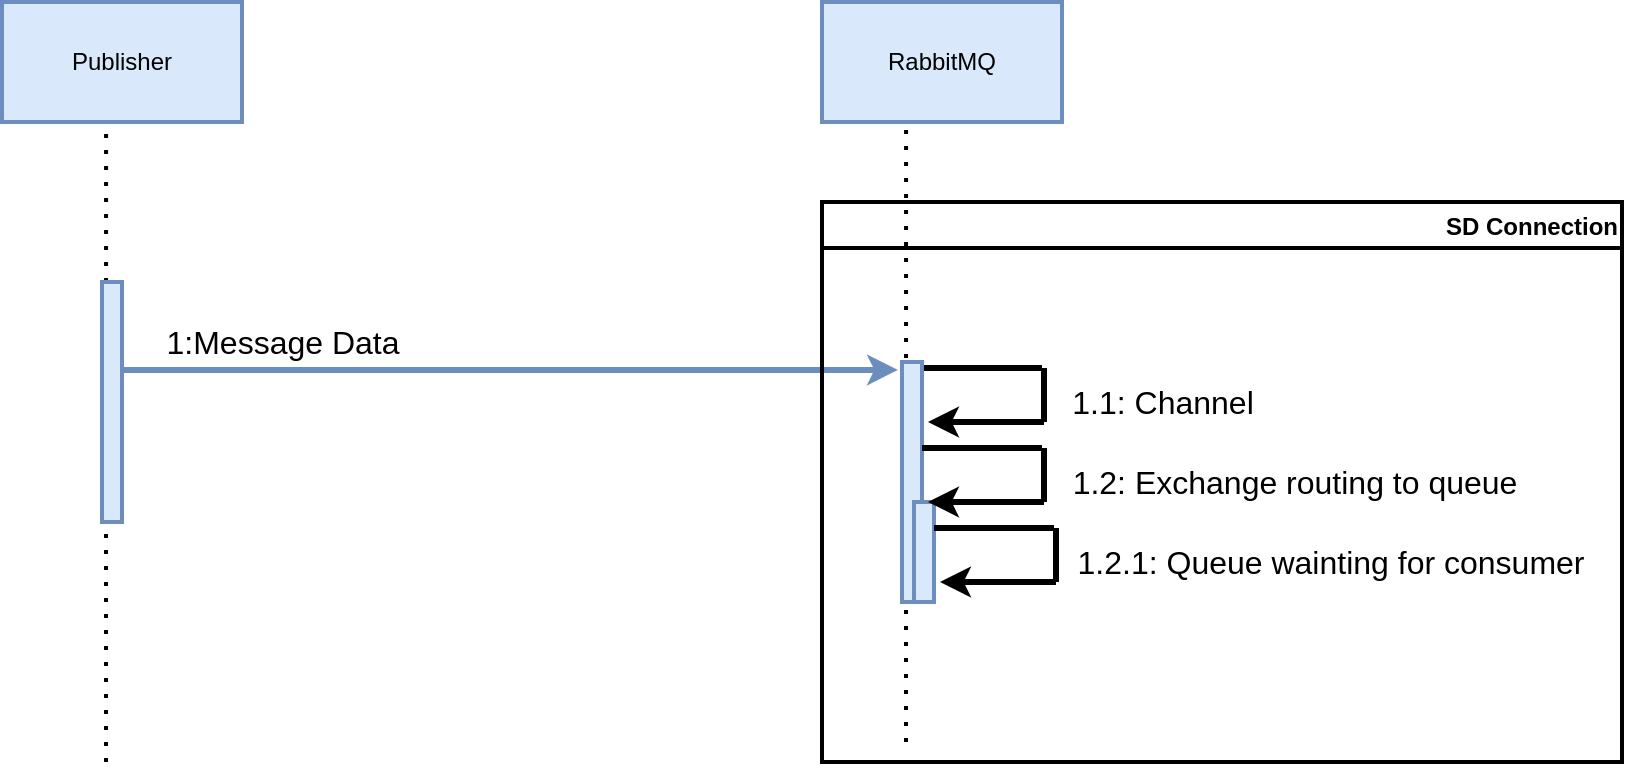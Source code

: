 <mxfile version="16.1.2" type="device" pages="2"><diagram id="gWZc2LAi-0El9aTqwHUY" name="Puslish Confirmation"><mxGraphModel dx="1235" dy="865" grid="1" gridSize="10" guides="1" tooltips="1" connect="1" arrows="1" fold="1" page="1" pageScale="1" pageWidth="827" pageHeight="1169" math="0" shadow="0"><root><mxCell id="2V2gI1m6_CTExehIaqle-0"/><mxCell id="2V2gI1m6_CTExehIaqle-1" parent="2V2gI1m6_CTExehIaqle-0"/><mxCell id="wYtlkWJRl3fbSV-HWNk5-17" value="" style="endArrow=none;dashed=1;html=1;dashPattern=1 3;strokeWidth=2;rounded=0;entryX=0.442;entryY=1.033;entryDx=0;entryDy=0;entryPerimeter=0;" edge="1" parent="2V2gI1m6_CTExehIaqle-1"><mxGeometry width="50" height="50" relative="1" as="geometry"><mxPoint x="882" y="424" as="sourcePoint"/><mxPoint x="882.04" y="95.98" as="targetPoint"/></mxGeometry></mxCell><mxCell id="_JO18_fyoS8LfBKR1ry--1" style="edgeStyle=orthogonalEdgeStyle;rounded=0;orthogonalLoop=1;jettySize=auto;html=1;entryX=-0.2;entryY=0.033;entryDx=0;entryDy=0;entryPerimeter=0;fillColor=#dae8fc;strokeColor=#6c8ebf;strokeWidth=3;" edge="1" parent="2V2gI1m6_CTExehIaqle-1" source="wYtlkWJRl3fbSV-HWNk5-18" target="wYtlkWJRl3fbSV-HWNk5-24"><mxGeometry relative="1" as="geometry"><Array as="points"><mxPoint x="1010" y="228"/><mxPoint x="1010" y="228"/></Array></mxGeometry></mxCell><mxCell id="wYtlkWJRl3fbSV-HWNk5-18" value="" style="html=1;points=[];perimeter=orthogonalPerimeter;fillColor=#dae8fc;strokeColor=#6c8ebf;strokeWidth=2;" vertex="1" parent="2V2gI1m6_CTExehIaqle-1"><mxGeometry x="880" y="184" width="10" height="120" as="geometry"/></mxCell><mxCell id="wYtlkWJRl3fbSV-HWNk5-19" value="1:Message Data" style="text;html=1;align=center;verticalAlign=middle;resizable=0;points=[];autosize=1;strokeColor=none;fillColor=none;fontSize=16;" vertex="1" parent="2V2gI1m6_CTExehIaqle-1"><mxGeometry x="905" y="204" width="130" height="20" as="geometry"/></mxCell><mxCell id="wYtlkWJRl3fbSV-HWNk5-20" value="RabbitMQ" style="rounded=0;whiteSpace=wrap;html=1;fillColor=#dae8fc;strokeColor=#6c8ebf;strokeWidth=2;" vertex="1" parent="2V2gI1m6_CTExehIaqle-1"><mxGeometry x="1240" y="44" width="120" height="60" as="geometry"/></mxCell><mxCell id="wYtlkWJRl3fbSV-HWNk5-21" value="Publisher" style="rounded=0;whiteSpace=wrap;html=1;fillColor=#dae8fc;strokeColor=#6c8ebf;strokeWidth=2;" vertex="1" parent="2V2gI1m6_CTExehIaqle-1"><mxGeometry x="830" y="44" width="120" height="60" as="geometry"/></mxCell><mxCell id="wYtlkWJRl3fbSV-HWNk5-22" value="SD Connection" style="swimlane;strokeWidth=2;align=right;" vertex="1" parent="2V2gI1m6_CTExehIaqle-1"><mxGeometry x="1240" y="144" width="400" height="280" as="geometry"/></mxCell><mxCell id="_JO18_fyoS8LfBKR1ry--5" value="" style="endArrow=none;html=1;rounded=0;fontSize=16;strokeWidth=3;" edge="1" parent="wYtlkWJRl3fbSV-HWNk5-22"><mxGeometry width="50" height="50" relative="1" as="geometry"><mxPoint x="50" y="83" as="sourcePoint"/><mxPoint x="110" y="83" as="targetPoint"/></mxGeometry></mxCell><mxCell id="_JO18_fyoS8LfBKR1ry--6" value="" style="endArrow=none;html=1;rounded=0;fontSize=16;strokeWidth=3;" edge="1" parent="wYtlkWJRl3fbSV-HWNk5-22"><mxGeometry width="50" height="50" relative="1" as="geometry"><mxPoint x="111" y="83" as="sourcePoint"/><mxPoint x="111" y="110" as="targetPoint"/></mxGeometry></mxCell><mxCell id="_JO18_fyoS8LfBKR1ry--7" value="" style="endArrow=classic;html=1;rounded=0;fontSize=16;strokeWidth=3;entryX=1.2;entryY=0.333;entryDx=0;entryDy=0;entryPerimeter=0;" edge="1" parent="wYtlkWJRl3fbSV-HWNk5-22"><mxGeometry width="50" height="50" relative="1" as="geometry"><mxPoint x="111" y="110" as="sourcePoint"/><mxPoint x="53" y="109.96" as="targetPoint"/></mxGeometry></mxCell><mxCell id="wYtlkWJRl3fbSV-HWNk5-23" value="" style="endArrow=none;dashed=1;html=1;dashPattern=1 3;strokeWidth=2;rounded=0;entryX=0.442;entryY=1.033;entryDx=0;entryDy=0;entryPerimeter=0;" edge="1" parent="2V2gI1m6_CTExehIaqle-1"><mxGeometry width="50" height="50" relative="1" as="geometry"><mxPoint x="1282" y="414" as="sourcePoint"/><mxPoint x="1282.04" y="105.98" as="targetPoint"/></mxGeometry></mxCell><mxCell id="wYtlkWJRl3fbSV-HWNk5-24" value="" style="html=1;points=[];perimeter=orthogonalPerimeter;fillColor=#dae8fc;strokeColor=#6c8ebf;strokeWidth=2;" vertex="1" parent="2V2gI1m6_CTExehIaqle-1"><mxGeometry x="1280" y="224" width="10" height="120" as="geometry"/></mxCell><mxCell id="_JO18_fyoS8LfBKR1ry--0" value="" style="html=1;points=[];perimeter=orthogonalPerimeter;fillColor=#dae8fc;strokeColor=#6c8ebf;strokeWidth=2;" vertex="1" parent="2V2gI1m6_CTExehIaqle-1"><mxGeometry x="1286" y="294" width="10" height="50" as="geometry"/></mxCell><mxCell id="_JO18_fyoS8LfBKR1ry--8" value="" style="endArrow=none;html=1;rounded=0;fontSize=16;strokeWidth=3;" edge="1" parent="2V2gI1m6_CTExehIaqle-1"><mxGeometry width="50" height="50" relative="1" as="geometry"><mxPoint x="1290" y="267" as="sourcePoint"/><mxPoint x="1350" y="267" as="targetPoint"/></mxGeometry></mxCell><mxCell id="_JO18_fyoS8LfBKR1ry--9" value="" style="endArrow=none;html=1;rounded=0;fontSize=16;strokeWidth=3;" edge="1" parent="2V2gI1m6_CTExehIaqle-1"><mxGeometry width="50" height="50" relative="1" as="geometry"><mxPoint x="1351" y="267" as="sourcePoint"/><mxPoint x="1351" y="294" as="targetPoint"/></mxGeometry></mxCell><mxCell id="_JO18_fyoS8LfBKR1ry--10" value="" style="endArrow=classic;html=1;rounded=0;fontSize=16;strokeWidth=3;entryX=1.2;entryY=0.333;entryDx=0;entryDy=0;entryPerimeter=0;" edge="1" parent="2V2gI1m6_CTExehIaqle-1"><mxGeometry width="50" height="50" relative="1" as="geometry"><mxPoint x="1351" y="294" as="sourcePoint"/><mxPoint x="1293" y="293.96" as="targetPoint"/></mxGeometry></mxCell><mxCell id="_JO18_fyoS8LfBKR1ry--11" value="" style="endArrow=none;html=1;rounded=0;fontSize=16;strokeWidth=3;" edge="1" parent="2V2gI1m6_CTExehIaqle-1"><mxGeometry width="50" height="50" relative="1" as="geometry"><mxPoint x="1296" y="307" as="sourcePoint"/><mxPoint x="1356" y="307" as="targetPoint"/></mxGeometry></mxCell><mxCell id="_JO18_fyoS8LfBKR1ry--12" value="" style="endArrow=none;html=1;rounded=0;fontSize=16;strokeWidth=3;" edge="1" parent="2V2gI1m6_CTExehIaqle-1"><mxGeometry width="50" height="50" relative="1" as="geometry"><mxPoint x="1357" y="307" as="sourcePoint"/><mxPoint x="1357" y="334" as="targetPoint"/></mxGeometry></mxCell><mxCell id="_JO18_fyoS8LfBKR1ry--13" value="" style="endArrow=classic;html=1;rounded=0;fontSize=16;strokeWidth=3;entryX=1.2;entryY=0.333;entryDx=0;entryDy=0;entryPerimeter=0;" edge="1" parent="2V2gI1m6_CTExehIaqle-1"><mxGeometry width="50" height="50" relative="1" as="geometry"><mxPoint x="1357" y="334" as="sourcePoint"/><mxPoint x="1299" y="333.96" as="targetPoint"/></mxGeometry></mxCell><mxCell id="_JO18_fyoS8LfBKR1ry--14" value="1.1: Channel" style="text;html=1;align=center;verticalAlign=middle;resizable=0;points=[];autosize=1;strokeColor=none;fillColor=none;fontSize=16;" vertex="1" parent="2V2gI1m6_CTExehIaqle-1"><mxGeometry x="1355" y="234" width="110" height="20" as="geometry"/></mxCell><mxCell id="_JO18_fyoS8LfBKR1ry--15" value="1.2: Exchange routing to queue" style="text;html=1;align=center;verticalAlign=middle;resizable=0;points=[];autosize=1;strokeColor=none;fillColor=none;fontSize=16;" vertex="1" parent="2V2gI1m6_CTExehIaqle-1"><mxGeometry x="1356" y="274" width="240" height="20" as="geometry"/></mxCell><mxCell id="_JO18_fyoS8LfBKR1ry--16" value="1.2.1: Queue wainting for consumer" style="text;html=1;align=center;verticalAlign=middle;resizable=0;points=[];autosize=1;strokeColor=none;fillColor=none;fontSize=16;" vertex="1" parent="2V2gI1m6_CTExehIaqle-1"><mxGeometry x="1359" y="314" width="270" height="20" as="geometry"/></mxCell></root></mxGraphModel></diagram><diagram id="hCb1OSmOGer1Hpc_GqCQ" name="Return Message"><mxGraphModel dx="1235" dy="865" grid="1" gridSize="10" guides="1" tooltips="1" connect="1" arrows="1" fold="1" page="1" pageScale="1" pageWidth="827" pageHeight="1169" math="0" shadow="0"><root><mxCell id="uP70DXTJYEwrnzgLhMlj-0"/><mxCell id="uP70DXTJYEwrnzgLhMlj-1" parent="uP70DXTJYEwrnzgLhMlj-0"/><mxCell id="yx5rA7e26HxcUkJ-0TAb-0" value="" style="endArrow=none;dashed=1;html=1;dashPattern=1 3;strokeWidth=2;rounded=0;entryX=0.442;entryY=1.033;entryDx=0;entryDy=0;entryPerimeter=0;" edge="1" parent="uP70DXTJYEwrnzgLhMlj-1"><mxGeometry width="50" height="50" relative="1" as="geometry"><mxPoint x="882" y="520" as="sourcePoint"/><mxPoint x="882.04" y="95.98" as="targetPoint"/></mxGeometry></mxCell><mxCell id="yx5rA7e26HxcUkJ-0TAb-1" style="edgeStyle=orthogonalEdgeStyle;rounded=0;orthogonalLoop=1;jettySize=auto;html=1;entryX=-0.2;entryY=0.033;entryDx=0;entryDy=0;entryPerimeter=0;fillColor=#dae8fc;strokeColor=#6c8ebf;strokeWidth=3;" edge="1" parent="uP70DXTJYEwrnzgLhMlj-1" source="yx5rA7e26HxcUkJ-0TAb-2" target="yx5rA7e26HxcUkJ-0TAb-11"><mxGeometry relative="1" as="geometry"><Array as="points"><mxPoint x="1010" y="228"/><mxPoint x="1010" y="228"/></Array></mxGeometry></mxCell><mxCell id="yx5rA7e26HxcUkJ-0TAb-2" value="" style="html=1;points=[];perimeter=orthogonalPerimeter;fillColor=#dae8fc;strokeColor=#6c8ebf;strokeWidth=2;" vertex="1" parent="uP70DXTJYEwrnzgLhMlj-1"><mxGeometry x="880" y="184" width="10" height="86" as="geometry"/></mxCell><mxCell id="yx5rA7e26HxcUkJ-0TAb-3" value="1:Message Data" style="text;html=1;align=center;verticalAlign=middle;resizable=0;points=[];autosize=1;strokeColor=none;fillColor=none;fontSize=16;" vertex="1" parent="uP70DXTJYEwrnzgLhMlj-1"><mxGeometry x="905" y="204" width="130" height="20" as="geometry"/></mxCell><mxCell id="yx5rA7e26HxcUkJ-0TAb-4" value="RabbitMQ" style="rounded=0;whiteSpace=wrap;html=1;fillColor=#dae8fc;strokeColor=#6c8ebf;strokeWidth=2;" vertex="1" parent="uP70DXTJYEwrnzgLhMlj-1"><mxGeometry x="1240" y="44" width="120" height="60" as="geometry"/></mxCell><mxCell id="yx5rA7e26HxcUkJ-0TAb-5" value="Publisher" style="rounded=0;whiteSpace=wrap;html=1;fillColor=#dae8fc;strokeColor=#6c8ebf;strokeWidth=2;" vertex="1" parent="uP70DXTJYEwrnzgLhMlj-1"><mxGeometry x="830" y="44" width="120" height="60" as="geometry"/></mxCell><mxCell id="yx5rA7e26HxcUkJ-0TAb-10" value="" style="endArrow=none;dashed=1;html=1;dashPattern=1 3;strokeWidth=2;rounded=0;entryX=0.442;entryY=1.033;entryDx=0;entryDy=0;entryPerimeter=0;" edge="1" parent="uP70DXTJYEwrnzgLhMlj-1"><mxGeometry width="50" height="50" relative="1" as="geometry"><mxPoint x="1282" y="520" as="sourcePoint"/><mxPoint x="1282.04" y="105.98" as="targetPoint"/></mxGeometry></mxCell><mxCell id="yx5rA7e26HxcUkJ-0TAb-11" value="" style="html=1;points=[];perimeter=orthogonalPerimeter;fillColor=#dae8fc;strokeColor=#6c8ebf;strokeWidth=2;" vertex="1" parent="uP70DXTJYEwrnzgLhMlj-1"><mxGeometry x="1280" y="224" width="10" height="120" as="geometry"/></mxCell><mxCell id="yx5rA7e26HxcUkJ-0TAb-23" style="edgeStyle=orthogonalEdgeStyle;rounded=0;orthogonalLoop=1;jettySize=auto;html=1;fontSize=16;strokeWidth=3;fillColor=#dae8fc;strokeColor=#6c8ebf;entryX=1;entryY=0.14;entryDx=0;entryDy=0;entryPerimeter=0;" edge="1" parent="uP70DXTJYEwrnzgLhMlj-1" source="yx5rA7e26HxcUkJ-0TAb-12" target="yx5rA7e26HxcUkJ-0TAb-22"><mxGeometry relative="1" as="geometry"/></mxCell><mxCell id="yx5rA7e26HxcUkJ-0TAb-12" value="" style="html=1;points=[];perimeter=orthogonalPerimeter;fillColor=#dae8fc;strokeColor=#6c8ebf;strokeWidth=2;" vertex="1" parent="uP70DXTJYEwrnzgLhMlj-1"><mxGeometry x="1286" y="294" width="10" height="50" as="geometry"/></mxCell><mxCell id="yx5rA7e26HxcUkJ-0TAb-13" value="" style="endArrow=none;html=1;rounded=0;fontSize=16;strokeWidth=3;" edge="1" parent="uP70DXTJYEwrnzgLhMlj-1"><mxGeometry width="50" height="50" relative="1" as="geometry"><mxPoint x="1290" y="267" as="sourcePoint"/><mxPoint x="1350" y="267" as="targetPoint"/></mxGeometry></mxCell><mxCell id="yx5rA7e26HxcUkJ-0TAb-14" value="" style="endArrow=none;html=1;rounded=0;fontSize=16;strokeWidth=3;" edge="1" parent="uP70DXTJYEwrnzgLhMlj-1"><mxGeometry width="50" height="50" relative="1" as="geometry"><mxPoint x="1351" y="267" as="sourcePoint"/><mxPoint x="1351" y="294" as="targetPoint"/></mxGeometry></mxCell><mxCell id="yx5rA7e26HxcUkJ-0TAb-15" value="" style="endArrow=classic;html=1;rounded=0;fontSize=16;strokeWidth=3;entryX=1.2;entryY=0.333;entryDx=0;entryDy=0;entryPerimeter=0;" edge="1" parent="uP70DXTJYEwrnzgLhMlj-1"><mxGeometry width="50" height="50" relative="1" as="geometry"><mxPoint x="1351" y="294" as="sourcePoint"/><mxPoint x="1293" y="293.96" as="targetPoint"/></mxGeometry></mxCell><mxCell id="yx5rA7e26HxcUkJ-0TAb-16" value="" style="endArrow=none;html=1;rounded=0;fontSize=16;strokeWidth=3;" edge="1" parent="uP70DXTJYEwrnzgLhMlj-1"><mxGeometry width="50" height="50" relative="1" as="geometry"><mxPoint x="1296" y="307" as="sourcePoint"/><mxPoint x="1356" y="307" as="targetPoint"/></mxGeometry></mxCell><mxCell id="yx5rA7e26HxcUkJ-0TAb-17" value="" style="endArrow=none;html=1;rounded=0;fontSize=16;strokeWidth=3;" edge="1" parent="uP70DXTJYEwrnzgLhMlj-1"><mxGeometry width="50" height="50" relative="1" as="geometry"><mxPoint x="1357" y="307" as="sourcePoint"/><mxPoint x="1357" y="334" as="targetPoint"/></mxGeometry></mxCell><mxCell id="yx5rA7e26HxcUkJ-0TAb-18" value="" style="endArrow=classic;html=1;rounded=0;fontSize=16;strokeWidth=3;entryX=1.2;entryY=0.333;entryDx=0;entryDy=0;entryPerimeter=0;" edge="1" parent="uP70DXTJYEwrnzgLhMlj-1"><mxGeometry width="50" height="50" relative="1" as="geometry"><mxPoint x="1357" y="334" as="sourcePoint"/><mxPoint x="1299" y="333.96" as="targetPoint"/></mxGeometry></mxCell><mxCell id="yx5rA7e26HxcUkJ-0TAb-19" value="1.1: Channel" style="text;html=1;align=center;verticalAlign=middle;resizable=0;points=[];autosize=1;strokeColor=none;fillColor=none;fontSize=16;" vertex="1" parent="uP70DXTJYEwrnzgLhMlj-1"><mxGeometry x="1355" y="234" width="110" height="20" as="geometry"/></mxCell><mxCell id="yx5rA7e26HxcUkJ-0TAb-20" value="1.2: Exchange routing to queue" style="text;html=1;align=center;verticalAlign=middle;resizable=0;points=[];autosize=1;strokeColor=none;fillColor=none;fontSize=16;" vertex="1" parent="uP70DXTJYEwrnzgLhMlj-1"><mxGeometry x="1356" y="274" width="240" height="20" as="geometry"/></mxCell><mxCell id="yx5rA7e26HxcUkJ-0TAb-21" value="1.2.1: Queue wainting for consumer" style="text;html=1;align=center;verticalAlign=middle;resizable=0;points=[];autosize=1;strokeColor=none;fillColor=none;fontSize=16;" vertex="1" parent="uP70DXTJYEwrnzgLhMlj-1"><mxGeometry x="1359" y="314" width="270" height="20" as="geometry"/></mxCell><mxCell id="IKcuAzmHtJVVaRay4pfs-9" style="edgeStyle=orthogonalEdgeStyle;rounded=0;orthogonalLoop=1;jettySize=auto;html=1;fontSize=16;strokeWidth=3;fillColor=#dae8fc;strokeColor=#6c8ebf;" edge="1" parent="uP70DXTJYEwrnzgLhMlj-1" source="yx5rA7e26HxcUkJ-0TAb-22" target="IKcuAzmHtJVVaRay4pfs-8"><mxGeometry relative="1" as="geometry"><Array as="points"><mxPoint x="970" y="467"/><mxPoint x="970" y="467"/></Array></mxGeometry></mxCell><mxCell id="yx5rA7e26HxcUkJ-0TAb-22" value="" style="html=1;points=[];perimeter=orthogonalPerimeter;fillColor=#dae8fc;strokeColor=#6c8ebf;strokeWidth=2;" vertex="1" parent="uP70DXTJYEwrnzgLhMlj-1"><mxGeometry x="880" y="344" width="10" height="136" as="geometry"/></mxCell><mxCell id="yx5rA7e26HxcUkJ-0TAb-24" value="1.2.1: Confirmation Basic Ack or Nack" style="text;html=1;align=center;verticalAlign=middle;resizable=0;points=[];autosize=1;strokeColor=none;fillColor=none;fontSize=16;" vertex="1" parent="uP70DXTJYEwrnzgLhMlj-1"><mxGeometry x="944" y="294" width="280" height="20" as="geometry"/></mxCell><mxCell id="IKcuAzmHtJVVaRay4pfs-0" value="" style="endArrow=none;html=1;rounded=0;fontSize=16;strokeWidth=3;" edge="1" parent="uP70DXTJYEwrnzgLhMlj-1"><mxGeometry width="50" height="50" relative="1" as="geometry"><mxPoint x="1290" y="227" as="sourcePoint"/><mxPoint x="1350" y="227" as="targetPoint"/></mxGeometry></mxCell><mxCell id="IKcuAzmHtJVVaRay4pfs-1" value="" style="endArrow=none;html=1;rounded=0;fontSize=16;strokeWidth=3;" edge="1" parent="uP70DXTJYEwrnzgLhMlj-1"><mxGeometry width="50" height="50" relative="1" as="geometry"><mxPoint x="1351" y="227" as="sourcePoint"/><mxPoint x="1351" y="254" as="targetPoint"/></mxGeometry></mxCell><mxCell id="IKcuAzmHtJVVaRay4pfs-2" value="" style="endArrow=classic;html=1;rounded=0;fontSize=16;strokeWidth=3;entryX=1.2;entryY=0.333;entryDx=0;entryDy=0;entryPerimeter=0;" edge="1" parent="uP70DXTJYEwrnzgLhMlj-1"><mxGeometry width="50" height="50" relative="1" as="geometry"><mxPoint x="1351" y="254" as="sourcePoint"/><mxPoint x="1293" y="253.96" as="targetPoint"/></mxGeometry></mxCell><mxCell id="IKcuAzmHtJVVaRay4pfs-4" value="" style="endArrow=none;html=1;rounded=0;fontSize=16;strokeWidth=3;fillColor=#dae8fc;strokeColor=#6c8ebf;" edge="1" parent="uP70DXTJYEwrnzgLhMlj-1"><mxGeometry width="50" height="50" relative="1" as="geometry"><mxPoint x="890" y="407" as="sourcePoint"/><mxPoint x="950" y="407" as="targetPoint"/></mxGeometry></mxCell><mxCell id="IKcuAzmHtJVVaRay4pfs-5" value="" style="endArrow=none;html=1;rounded=0;fontSize=16;strokeWidth=3;fillColor=#dae8fc;strokeColor=#6c8ebf;" edge="1" parent="uP70DXTJYEwrnzgLhMlj-1"><mxGeometry width="50" height="50" relative="1" as="geometry"><mxPoint x="951" y="407" as="sourcePoint"/><mxPoint x="951" y="434" as="targetPoint"/></mxGeometry></mxCell><mxCell id="IKcuAzmHtJVVaRay4pfs-6" value="" style="endArrow=classic;html=1;rounded=0;fontSize=16;strokeWidth=3;entryX=1.2;entryY=0.333;entryDx=0;entryDy=0;entryPerimeter=0;fillColor=#dae8fc;strokeColor=#6c8ebf;" edge="1" parent="uP70DXTJYEwrnzgLhMlj-1"><mxGeometry width="50" height="50" relative="1" as="geometry"><mxPoint x="951" y="434" as="sourcePoint"/><mxPoint x="893" y="433.96" as="targetPoint"/></mxGeometry></mxCell><mxCell id="IKcuAzmHtJVVaRay4pfs-7" value="1.2.1.1: If Nack Retry" style="text;html=1;align=center;verticalAlign=middle;resizable=0;points=[];autosize=1;strokeColor=none;fillColor=none;fontSize=16;" vertex="1" parent="uP70DXTJYEwrnzgLhMlj-1"><mxGeometry x="955" y="414" width="170" height="20" as="geometry"/></mxCell><mxCell id="IKcuAzmHtJVVaRay4pfs-8" value="" style="html=1;points=[];perimeter=orthogonalPerimeter;fillColor=#dae8fc;strokeColor=#6c8ebf;strokeWidth=2;" vertex="1" parent="uP70DXTJYEwrnzgLhMlj-1"><mxGeometry x="1276" y="455" width="10" height="24" as="geometry"/></mxCell><mxCell id="IKcuAzmHtJVVaRay4pfs-10" value="1.2.1.2: Message Data" style="text;html=1;align=center;verticalAlign=middle;resizable=0;points=[];autosize=1;strokeColor=none;fillColor=none;fontSize=16;" vertex="1" parent="uP70DXTJYEwrnzgLhMlj-1"><mxGeometry x="980" y="444" width="180" height="20" as="geometry"/></mxCell></root></mxGraphModel></diagram></mxfile>